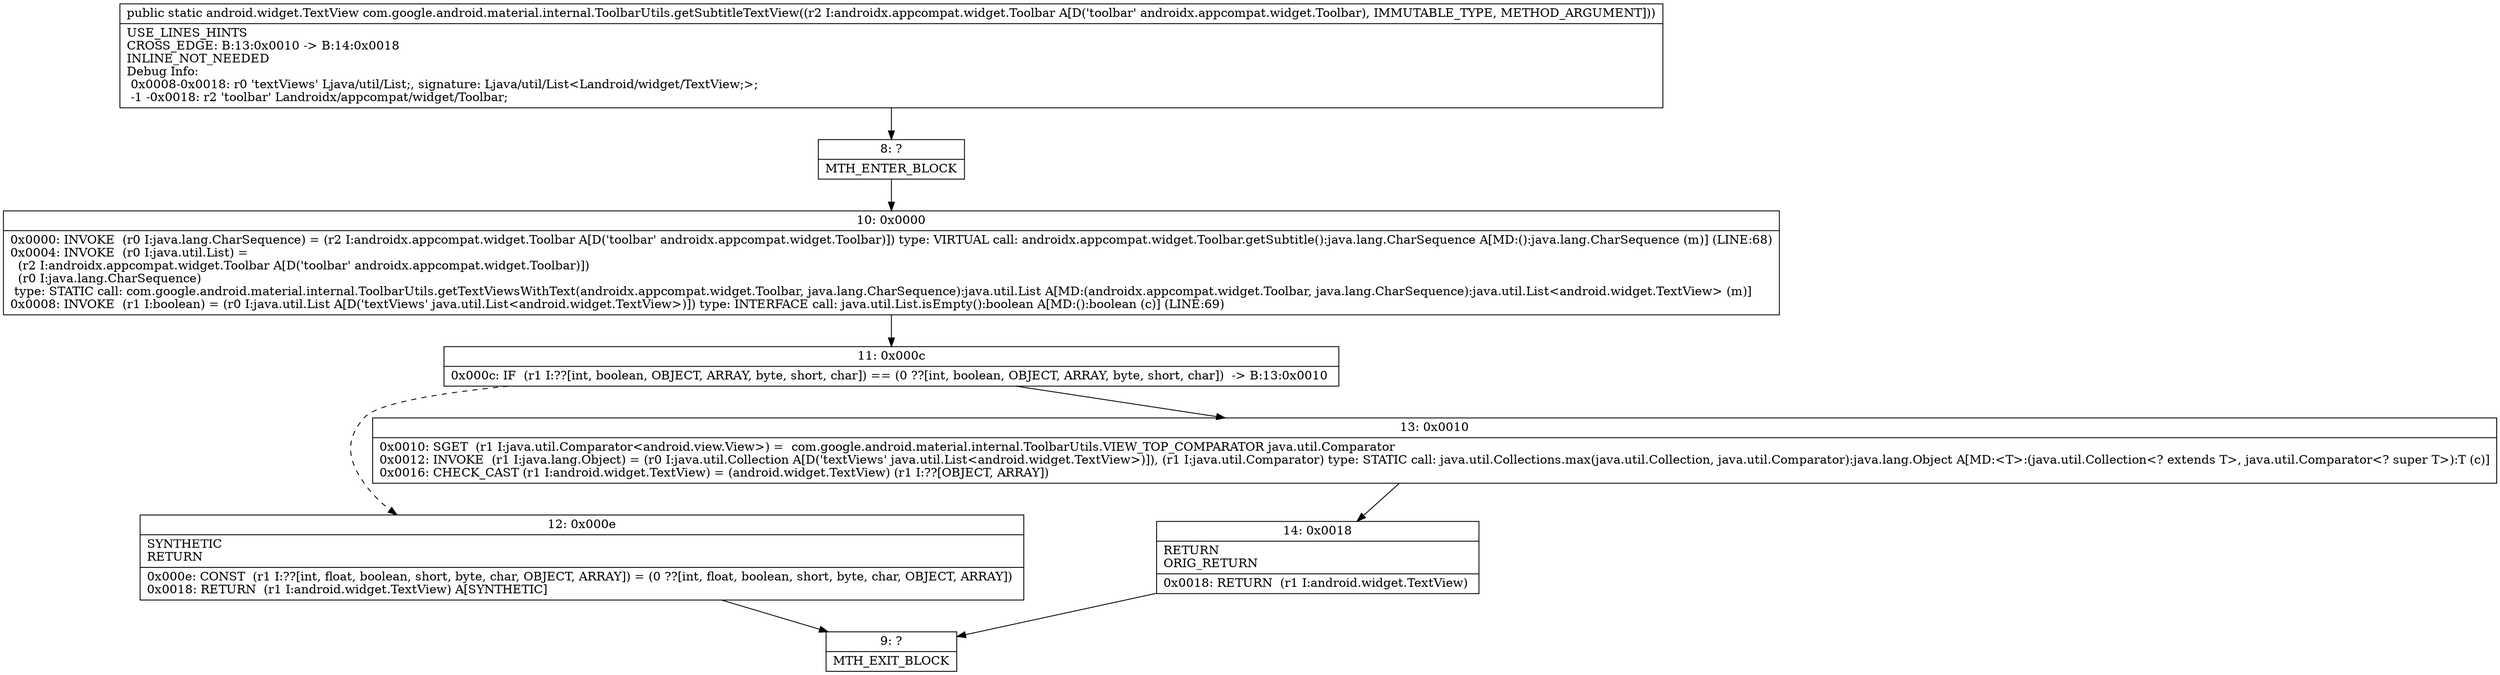 digraph "CFG forcom.google.android.material.internal.ToolbarUtils.getSubtitleTextView(Landroidx\/appcompat\/widget\/Toolbar;)Landroid\/widget\/TextView;" {
Node_8 [shape=record,label="{8\:\ ?|MTH_ENTER_BLOCK\l}"];
Node_10 [shape=record,label="{10\:\ 0x0000|0x0000: INVOKE  (r0 I:java.lang.CharSequence) = (r2 I:androidx.appcompat.widget.Toolbar A[D('toolbar' androidx.appcompat.widget.Toolbar)]) type: VIRTUAL call: androidx.appcompat.widget.Toolbar.getSubtitle():java.lang.CharSequence A[MD:():java.lang.CharSequence (m)] (LINE:68)\l0x0004: INVOKE  (r0 I:java.util.List) = \l  (r2 I:androidx.appcompat.widget.Toolbar A[D('toolbar' androidx.appcompat.widget.Toolbar)])\l  (r0 I:java.lang.CharSequence)\l type: STATIC call: com.google.android.material.internal.ToolbarUtils.getTextViewsWithText(androidx.appcompat.widget.Toolbar, java.lang.CharSequence):java.util.List A[MD:(androidx.appcompat.widget.Toolbar, java.lang.CharSequence):java.util.List\<android.widget.TextView\> (m)]\l0x0008: INVOKE  (r1 I:boolean) = (r0 I:java.util.List A[D('textViews' java.util.List\<android.widget.TextView\>)]) type: INTERFACE call: java.util.List.isEmpty():boolean A[MD:():boolean (c)] (LINE:69)\l}"];
Node_11 [shape=record,label="{11\:\ 0x000c|0x000c: IF  (r1 I:??[int, boolean, OBJECT, ARRAY, byte, short, char]) == (0 ??[int, boolean, OBJECT, ARRAY, byte, short, char])  \-\> B:13:0x0010 \l}"];
Node_12 [shape=record,label="{12\:\ 0x000e|SYNTHETIC\lRETURN\l|0x000e: CONST  (r1 I:??[int, float, boolean, short, byte, char, OBJECT, ARRAY]) = (0 ??[int, float, boolean, short, byte, char, OBJECT, ARRAY]) \l0x0018: RETURN  (r1 I:android.widget.TextView) A[SYNTHETIC]\l}"];
Node_9 [shape=record,label="{9\:\ ?|MTH_EXIT_BLOCK\l}"];
Node_13 [shape=record,label="{13\:\ 0x0010|0x0010: SGET  (r1 I:java.util.Comparator\<android.view.View\>) =  com.google.android.material.internal.ToolbarUtils.VIEW_TOP_COMPARATOR java.util.Comparator \l0x0012: INVOKE  (r1 I:java.lang.Object) = (r0 I:java.util.Collection A[D('textViews' java.util.List\<android.widget.TextView\>)]), (r1 I:java.util.Comparator) type: STATIC call: java.util.Collections.max(java.util.Collection, java.util.Comparator):java.lang.Object A[MD:\<T\>:(java.util.Collection\<? extends T\>, java.util.Comparator\<? super T\>):T (c)]\l0x0016: CHECK_CAST (r1 I:android.widget.TextView) = (android.widget.TextView) (r1 I:??[OBJECT, ARRAY]) \l}"];
Node_14 [shape=record,label="{14\:\ 0x0018|RETURN\lORIG_RETURN\l|0x0018: RETURN  (r1 I:android.widget.TextView) \l}"];
MethodNode[shape=record,label="{public static android.widget.TextView com.google.android.material.internal.ToolbarUtils.getSubtitleTextView((r2 I:androidx.appcompat.widget.Toolbar A[D('toolbar' androidx.appcompat.widget.Toolbar), IMMUTABLE_TYPE, METHOD_ARGUMENT]))  | USE_LINES_HINTS\lCROSS_EDGE: B:13:0x0010 \-\> B:14:0x0018\lINLINE_NOT_NEEDED\lDebug Info:\l  0x0008\-0x0018: r0 'textViews' Ljava\/util\/List;, signature: Ljava\/util\/List\<Landroid\/widget\/TextView;\>;\l  \-1 \-0x0018: r2 'toolbar' Landroidx\/appcompat\/widget\/Toolbar;\l}"];
MethodNode -> Node_8;Node_8 -> Node_10;
Node_10 -> Node_11;
Node_11 -> Node_12[style=dashed];
Node_11 -> Node_13;
Node_12 -> Node_9;
Node_13 -> Node_14;
Node_14 -> Node_9;
}

